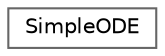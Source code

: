 digraph "Graphical Class Hierarchy"
{
 // LATEX_PDF_SIZE
  bgcolor="transparent";
  edge [fontname=Helvetica,fontsize=10,labelfontname=Helvetica,labelfontsize=10];
  node [fontname=Helvetica,fontsize=10,shape=box,height=0.2,width=0.4];
  rankdir="LR";
  Node0 [id="Node000000",label="SimpleODE",height=0.2,width=0.4,color="grey40", fillcolor="white", style="filled",URL="$struct_simple_o_d_e.html",tooltip="Simple demonstration of standard library parallelism."];
}
